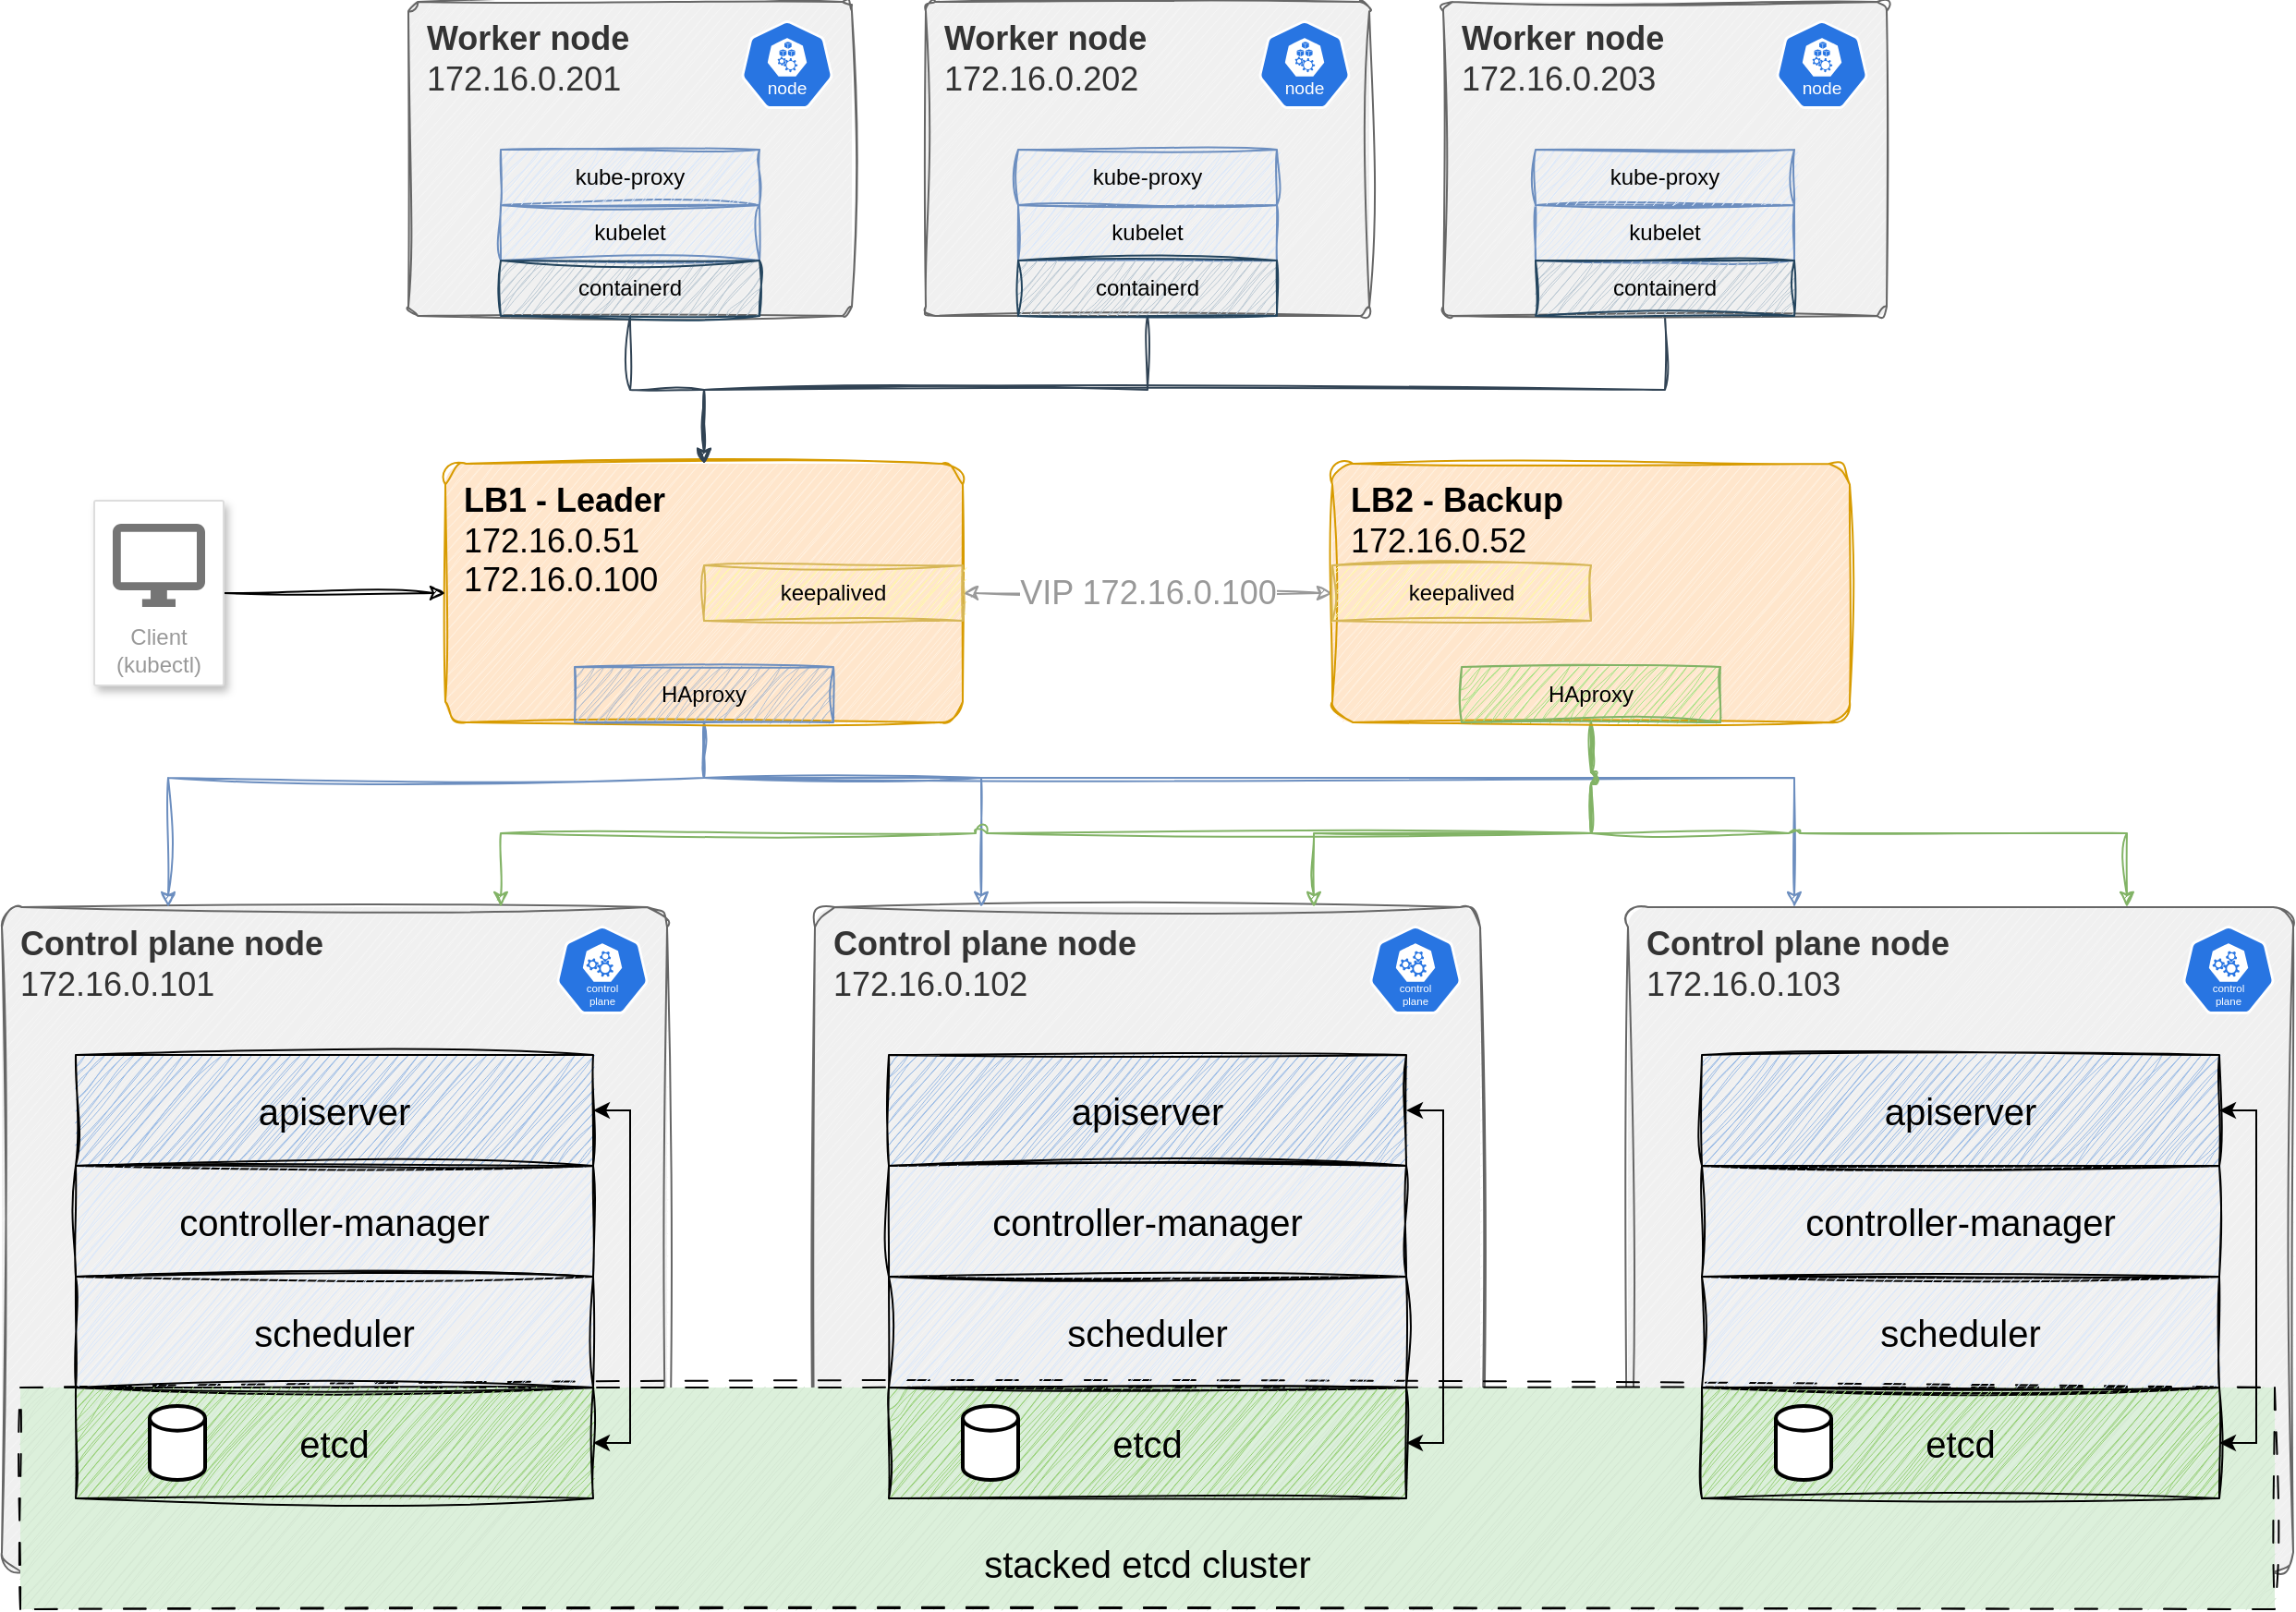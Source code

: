 <mxfile version="22.1.21" type="device">
  <diagram name="Page-1" id="zR7LsNewzfryzFqCTl4k">
    <mxGraphModel dx="1728" dy="2098" grid="1" gridSize="10" guides="1" tooltips="1" connect="1" arrows="1" fold="1" page="1" pageScale="1" pageWidth="850" pageHeight="1100" math="0" shadow="0">
      <root>
        <mxCell id="0" />
        <mxCell id="1" style="locked=1;" parent="0" />
        <mxCell id="vf9TmU0PU9OOiWveSIoE-2" value="" style="rounded=1;whiteSpace=wrap;html=1;fillColor=#F0F0F0;fontColor=#333333;strokeColor=none;align=left;verticalAlign=top;fontStyle=1;fontSize=18;spacingTop=5;spacing=0;spacingLeft=10;arcSize=3;" vertex="1" parent="1">
          <mxGeometry x="300" y="-250" width="240" height="170" as="geometry" />
        </mxCell>
        <mxCell id="GzmpIsJMWXtsvFWi_bjF-13" value="" style="rounded=1;whiteSpace=wrap;html=1;fillColor=#F0F0F0;fontColor=#333333;strokeColor=none;align=left;verticalAlign=top;fontStyle=1;fontSize=18;spacingTop=5;spacing=0;spacingLeft=10;arcSize=3;" parent="1" vertex="1">
          <mxGeometry x="520" y="240" width="360" height="360" as="geometry" />
        </mxCell>
        <mxCell id="GzmpIsJMWXtsvFWi_bjF-1" value="" style="rounded=1;whiteSpace=wrap;html=1;fillColor=#F0F0F0;fontColor=#333333;strokeColor=none;align=left;verticalAlign=top;fontStyle=1;fontSize=18;spacingTop=5;spacing=0;spacingLeft=10;arcSize=3;" parent="1" vertex="1">
          <mxGeometry x="80" y="240" width="360" height="360" as="geometry" />
        </mxCell>
        <mxCell id="GzmpIsJMWXtsvFWi_bjF-21" value="" style="rounded=1;whiteSpace=wrap;html=1;fillColor=#F0F0F0;fontColor=#333333;strokeColor=none;align=left;verticalAlign=top;fontStyle=1;fontSize=18;spacingTop=5;spacing=0;spacingLeft=10;arcSize=3;" parent="1" vertex="1">
          <mxGeometry x="960" y="240" width="360" height="360" as="geometry" />
        </mxCell>
        <mxCell id="GzmpIsJMWXtsvFWi_bjF-44" value="&lt;span style=&quot;font-weight: normal;&quot;&gt;&lt;br&gt;&lt;/span&gt;" style="rounded=1;whiteSpace=wrap;html=1;fillColor=#ffe6cc;strokeColor=none;align=left;verticalAlign=top;fontStyle=1;fontSize=18;spacingTop=5;spacing=0;spacingLeft=10;arcSize=8;fillStyle=auto;" parent="1" vertex="1">
          <mxGeometry x="320" width="280" height="140" as="geometry" />
        </mxCell>
        <mxCell id="GzmpIsJMWXtsvFWi_bjF-45" value="" style="rounded=1;whiteSpace=wrap;html=1;fillColor=#ffe6cc;strokeColor=none;align=left;verticalAlign=top;fontStyle=1;fontSize=18;spacingTop=5;spacing=0;spacingLeft=10;arcSize=8;fillStyle=auto;" parent="1" vertex="1">
          <mxGeometry x="800" width="280" height="140" as="geometry" />
        </mxCell>
        <mxCell id="GzmpIsJMWXtsvFWi_bjF-86" value="" style="rounded=1;whiteSpace=wrap;html=1;fillColor=#F0F0F0;fontColor=#333333;strokeColor=none;align=left;verticalAlign=top;fontStyle=1;fontSize=18;spacingTop=5;spacing=0;spacingLeft=10;arcSize=3;" parent="1" vertex="1">
          <mxGeometry x="580" y="-250" width="240" height="170" as="geometry" />
        </mxCell>
        <mxCell id="GzmpIsJMWXtsvFWi_bjF-92" value="" style="rounded=1;whiteSpace=wrap;html=1;fillColor=#F0F0F0;fontColor=#333333;strokeColor=none;align=left;verticalAlign=top;fontStyle=1;fontSize=18;spacingTop=5;spacing=0;spacingLeft=10;arcSize=3;" parent="1" vertex="1">
          <mxGeometry x="860" y="-250" width="240" height="170" as="geometry" />
        </mxCell>
        <mxCell id="vf9TmU0PU9OOiWveSIoE-3" value="sketch" style="locked=1;" parent="0" />
        <mxCell id="vf9TmU0PU9OOiWveSIoE-73" value="Control plane node&lt;br&gt;&lt;span style=&quot;font-weight: normal;&quot;&gt;172.16.0.103&lt;/span&gt;" style="rounded=1;whiteSpace=wrap;html=1;fillColor=#f5f5f5;fontColor=#333333;strokeColor=#666666;align=left;verticalAlign=top;fontStyle=1;fontSize=18;spacingTop=5;spacing=0;spacingLeft=10;arcSize=3;sketch=1;curveFitting=1;jiggle=2;" vertex="1" parent="vf9TmU0PU9OOiWveSIoE-3">
          <mxGeometry x="960" y="240" width="360" height="360" as="geometry" />
        </mxCell>
        <mxCell id="vf9TmU0PU9OOiWveSIoE-72" value="Control plane node&lt;br&gt;&lt;span style=&quot;font-weight: normal;&quot;&gt;172.16.0.101&lt;/span&gt;" style="rounded=1;whiteSpace=wrap;html=1;fillColor=#f5f5f5;fontColor=#333333;strokeColor=#666666;align=left;verticalAlign=top;fontStyle=1;fontSize=18;spacingTop=5;spacing=0;spacingLeft=10;arcSize=3;sketch=1;curveFitting=1;jiggle=2;" vertex="1" parent="vf9TmU0PU9OOiWveSIoE-3">
          <mxGeometry x="80" y="240" width="360" height="360" as="geometry" />
        </mxCell>
        <mxCell id="vf9TmU0PU9OOiWveSIoE-71" value="Control plane node&lt;br&gt;&lt;span style=&quot;font-weight: normal;&quot;&gt;172.16.0.102&lt;/span&gt;" style="rounded=1;whiteSpace=wrap;html=1;fillColor=#f5f5f5;fontColor=#333333;strokeColor=#666666;align=left;verticalAlign=top;fontStyle=1;fontSize=18;spacingTop=5;spacing=0;spacingLeft=10;arcSize=3;sketch=1;curveFitting=1;jiggle=2;" vertex="1" parent="vf9TmU0PU9OOiWveSIoE-3">
          <mxGeometry x="520" y="240" width="360" height="360" as="geometry" />
        </mxCell>
        <mxCell id="vf9TmU0PU9OOiWveSIoE-74" value="" style="rounded=0;whiteSpace=wrap;html=1;fillColor=#DCF0DB;strokeColor=none;dashed=1;verticalAlign=bottom;fontSize=20;spacingBottom=10;perimeterSpacing=2;dashPattern=12 12;glass=0;" vertex="1" parent="vf9TmU0PU9OOiWveSIoE-3">
          <mxGeometry x="90" y="500" width="1220" height="120" as="geometry" />
        </mxCell>
        <mxCell id="vf9TmU0PU9OOiWveSIoE-9" value="stacked etcd cluster" style="rounded=0;whiteSpace=wrap;html=1;fillColor=#d5e8d4;strokeColor=default;dashed=1;verticalAlign=bottom;fontSize=20;spacingBottom=10;perimeterSpacing=2;dashPattern=12 12;glass=0;sketch=1;curveFitting=1;jiggle=2;" vertex="1" parent="vf9TmU0PU9OOiWveSIoE-3">
          <mxGeometry x="90" y="500" width="1220" height="120" as="geometry" />
        </mxCell>
        <mxCell id="vf9TmU0PU9OOiWveSIoE-45" value="Worker node&lt;br&gt;&lt;span style=&quot;font-weight: normal;&quot;&gt;172.16.0.201&lt;/span&gt;" style="rounded=1;whiteSpace=wrap;html=1;fillColor=#f5f5f5;fontColor=#333333;strokeColor=#666666;align=left;verticalAlign=top;fontStyle=1;fontSize=18;spacingTop=5;spacing=0;spacingLeft=10;arcSize=3;sketch=1;curveFitting=1;jiggle=2;" vertex="1" parent="vf9TmU0PU9OOiWveSIoE-3">
          <mxGeometry x="300" y="-250" width="240" height="170" as="geometry" />
        </mxCell>
        <mxCell id="vf9TmU0PU9OOiWveSIoE-10" value="apiserver" style="rounded=0;whiteSpace=wrap;html=1;fillColor=#98BAE6;strokeColor=default;fontSize=20;sketch=1;curveFitting=1;jiggle=2;" vertex="1" parent="vf9TmU0PU9OOiWveSIoE-3">
          <mxGeometry x="120" y="320" width="280" height="60" as="geometry" />
        </mxCell>
        <mxCell id="vf9TmU0PU9OOiWveSIoE-11" value="controller-manager" style="rounded=0;whiteSpace=wrap;html=1;fillColor=#dae8fc;strokeColor=default;fontSize=20;sketch=1;curveFitting=1;jiggle=2;" vertex="1" parent="vf9TmU0PU9OOiWveSIoE-3">
          <mxGeometry x="120" y="380" width="280" height="60" as="geometry" />
        </mxCell>
        <mxCell id="vf9TmU0PU9OOiWveSIoE-12" value="scheduler" style="rounded=0;whiteSpace=wrap;html=1;fillColor=#dae8fc;strokeColor=default;fontSize=20;sketch=1;curveFitting=1;jiggle=2;" vertex="1" parent="vf9TmU0PU9OOiWveSIoE-3">
          <mxGeometry x="120" y="440" width="280" height="60" as="geometry" />
        </mxCell>
        <mxCell id="vf9TmU0PU9OOiWveSIoE-13" style="edgeStyle=orthogonalEdgeStyle;rounded=0;orthogonalLoop=1;jettySize=auto;html=1;exitX=1;exitY=0.5;exitDx=0;exitDy=0;entryX=1;entryY=0.5;entryDx=0;entryDy=0;startArrow=classic;startFill=1;" edge="1" parent="vf9TmU0PU9OOiWveSIoE-3" source="vf9TmU0PU9OOiWveSIoE-60" target="vf9TmU0PU9OOiWveSIoE-10">
          <mxGeometry relative="1" as="geometry" />
        </mxCell>
        <mxCell id="vf9TmU0PU9OOiWveSIoE-14" value="apiserver" style="rounded=0;whiteSpace=wrap;html=1;fillColor=#98BAE6;strokeColor=default;fontSize=20;sketch=1;curveFitting=1;jiggle=2;" vertex="1" parent="vf9TmU0PU9OOiWveSIoE-3">
          <mxGeometry x="560" y="320" width="280" height="60" as="geometry" />
        </mxCell>
        <mxCell id="vf9TmU0PU9OOiWveSIoE-15" value="controller-manager" style="rounded=0;whiteSpace=wrap;html=1;fillColor=#dae8fc;strokeColor=default;fontSize=20;sketch=1;curveFitting=1;jiggle=2;" vertex="1" parent="vf9TmU0PU9OOiWveSIoE-3">
          <mxGeometry x="560" y="380" width="280" height="60" as="geometry" />
        </mxCell>
        <mxCell id="vf9TmU0PU9OOiWveSIoE-16" value="scheduler" style="rounded=0;whiteSpace=wrap;html=1;fillColor=#dae8fc;strokeColor=default;fontSize=20;sketch=1;curveFitting=1;jiggle=2;" vertex="1" parent="vf9TmU0PU9OOiWveSIoE-3">
          <mxGeometry x="560" y="440" width="280" height="60" as="geometry" />
        </mxCell>
        <mxCell id="vf9TmU0PU9OOiWveSIoE-17" style="edgeStyle=orthogonalEdgeStyle;rounded=0;orthogonalLoop=1;jettySize=auto;html=1;exitX=1;exitY=0.5;exitDx=0;exitDy=0;entryX=1;entryY=0.5;entryDx=0;entryDy=0;startArrow=classic;startFill=1;" edge="1" parent="vf9TmU0PU9OOiWveSIoE-3" source="vf9TmU0PU9OOiWveSIoE-62" target="vf9TmU0PU9OOiWveSIoE-14">
          <mxGeometry relative="1" as="geometry" />
        </mxCell>
        <mxCell id="vf9TmU0PU9OOiWveSIoE-18" value="apiserver" style="rounded=0;whiteSpace=wrap;html=1;fillColor=#98BAE6;strokeColor=default;fontSize=20;sketch=1;curveFitting=1;jiggle=2;" vertex="1" parent="vf9TmU0PU9OOiWveSIoE-3">
          <mxGeometry x="1000" y="320" width="280" height="60" as="geometry" />
        </mxCell>
        <mxCell id="vf9TmU0PU9OOiWveSIoE-19" value="controller-manager" style="rounded=0;whiteSpace=wrap;html=1;fillColor=#dae8fc;strokeColor=default;fontSize=20;sketch=1;curveFitting=1;jiggle=2;" vertex="1" parent="vf9TmU0PU9OOiWveSIoE-3">
          <mxGeometry x="1000" y="380" width="280" height="60" as="geometry" />
        </mxCell>
        <mxCell id="vf9TmU0PU9OOiWveSIoE-20" value="scheduler" style="rounded=0;whiteSpace=wrap;html=1;fillColor=#dae8fc;strokeColor=default;fontSize=20;sketch=1;curveFitting=1;jiggle=2;" vertex="1" parent="vf9TmU0PU9OOiWveSIoE-3">
          <mxGeometry x="1000" y="440" width="280" height="60" as="geometry" />
        </mxCell>
        <mxCell id="vf9TmU0PU9OOiWveSIoE-21" style="edgeStyle=orthogonalEdgeStyle;rounded=0;orthogonalLoop=1;jettySize=auto;html=1;exitX=1;exitY=0.5;exitDx=0;exitDy=0;entryX=1;entryY=0.5;entryDx=0;entryDy=0;startArrow=classic;startFill=1;" edge="1" parent="vf9TmU0PU9OOiWveSIoE-3" source="vf9TmU0PU9OOiWveSIoE-64" target="vf9TmU0PU9OOiWveSIoE-18">
          <mxGeometry relative="1" as="geometry" />
        </mxCell>
        <mxCell id="vf9TmU0PU9OOiWveSIoE-22" style="edgeStyle=orthogonalEdgeStyle;rounded=0;orthogonalLoop=1;jettySize=auto;html=1;exitX=1;exitY=0.5;exitDx=0;exitDy=0;entryX=0;entryY=0.5;entryDx=0;entryDy=0;startArrow=classic;startFill=1;strokeColor=#999999;sketch=1;curveFitting=1;jiggle=2;" edge="1" parent="vf9TmU0PU9OOiWveSIoE-3" source="vf9TmU0PU9OOiWveSIoE-27" target="vf9TmU0PU9OOiWveSIoE-31">
          <mxGeometry relative="1" as="geometry" />
        </mxCell>
        <mxCell id="vf9TmU0PU9OOiWveSIoE-23" value="VIP 172.16.0.100" style="edgeLabel;html=1;align=center;verticalAlign=middle;resizable=0;points=[];spacing=5;spacingTop=5;spacingLeft=5;spacingBottom=5;spacingRight=5;fontSize=18;fontColor=#999999;" vertex="1" connectable="0" parent="vf9TmU0PU9OOiWveSIoE-22">
          <mxGeometry relative="1" as="geometry">
            <mxPoint as="offset" />
          </mxGeometry>
        </mxCell>
        <mxCell id="vf9TmU0PU9OOiWveSIoE-24" style="edgeStyle=orthogonalEdgeStyle;rounded=0;orthogonalLoop=1;jettySize=auto;html=1;exitX=0.5;exitY=1;exitDx=0;exitDy=0;entryX=0.25;entryY=0;entryDx=0;entryDy=0;jumpStyle=arc;fillColor=#dae8fc;strokeColor=#6c8ebf;strokeWidth=1;sketch=1;curveFitting=1;jiggle=2;" edge="1" parent="vf9TmU0PU9OOiWveSIoE-3" source="vf9TmU0PU9OOiWveSIoE-27">
          <mxGeometry relative="1" as="geometry">
            <Array as="points">
              <mxPoint x="460" y="170" />
              <mxPoint x="170" y="170" />
            </Array>
            <mxPoint x="170" y="240" as="targetPoint" />
          </mxGeometry>
        </mxCell>
        <mxCell id="vf9TmU0PU9OOiWveSIoE-25" style="edgeStyle=orthogonalEdgeStyle;rounded=0;orthogonalLoop=1;jettySize=auto;html=1;exitX=0.5;exitY=1;exitDx=0;exitDy=0;entryX=0.25;entryY=0;entryDx=0;entryDy=0;jumpStyle=arc;fillColor=#dae8fc;strokeColor=#6c8ebf;strokeWidth=1;sketch=1;curveFitting=1;jiggle=2;" edge="1" parent="vf9TmU0PU9OOiWveSIoE-3" source="vf9TmU0PU9OOiWveSIoE-27">
          <mxGeometry relative="1" as="geometry">
            <Array as="points">
              <mxPoint x="460" y="170" />
              <mxPoint x="610" y="170" />
            </Array>
            <mxPoint x="610" y="240" as="targetPoint" />
          </mxGeometry>
        </mxCell>
        <mxCell id="vf9TmU0PU9OOiWveSIoE-26" style="edgeStyle=orthogonalEdgeStyle;rounded=0;orthogonalLoop=1;jettySize=auto;html=1;exitX=0.5;exitY=1;exitDx=0;exitDy=0;entryX=0.25;entryY=0;entryDx=0;entryDy=0;jumpStyle=arc;fillColor=#dae8fc;strokeColor=#6c8ebf;strokeWidth=1;sketch=1;curveFitting=1;jiggle=2;" edge="1" parent="vf9TmU0PU9OOiWveSIoE-3" source="vf9TmU0PU9OOiWveSIoE-27">
          <mxGeometry relative="1" as="geometry">
            <Array as="points">
              <mxPoint x="460" y="170" />
              <mxPoint x="1050" y="170" />
            </Array>
            <mxPoint x="1050" y="240" as="targetPoint" />
          </mxGeometry>
        </mxCell>
        <mxCell id="vf9TmU0PU9OOiWveSIoE-27" value="LB1 - Leader&lt;br&gt;&lt;span style=&quot;font-weight: normal;&quot;&gt;172.16.0.51&lt;br&gt;172.16.0.100&lt;br&gt;&lt;/span&gt;" style="rounded=1;whiteSpace=wrap;html=1;fillColor=#FFF1E0;strokeColor=#d79b00;align=left;verticalAlign=top;fontStyle=1;fontSize=18;spacingTop=5;spacing=0;spacingLeft=10;arcSize=8;sketch=1;curveFitting=1;jiggle=2;" vertex="1" parent="vf9TmU0PU9OOiWveSIoE-3">
          <mxGeometry x="320" width="280" height="140" as="geometry" />
        </mxCell>
        <mxCell id="vf9TmU0PU9OOiWveSIoE-28" style="edgeStyle=orthogonalEdgeStyle;rounded=0;orthogonalLoop=1;jettySize=auto;html=1;exitX=0.5;exitY=1;exitDx=0;exitDy=0;entryX=0.75;entryY=0;entryDx=0;entryDy=0;jumpStyle=arc;fillColor=#d5e8d4;strokeColor=#82b366;strokeWidth=1;sketch=1;curveFitting=1;jiggle=2;" edge="1" parent="vf9TmU0PU9OOiWveSIoE-3" source="vf9TmU0PU9OOiWveSIoE-31">
          <mxGeometry relative="1" as="geometry">
            <Array as="points">
              <mxPoint x="940" y="200" />
              <mxPoint x="1230" y="200" />
            </Array>
            <mxPoint x="1230" y="240" as="targetPoint" />
          </mxGeometry>
        </mxCell>
        <mxCell id="vf9TmU0PU9OOiWveSIoE-29" style="edgeStyle=orthogonalEdgeStyle;rounded=0;orthogonalLoop=1;jettySize=auto;html=1;exitX=0.5;exitY=1;exitDx=0;exitDy=0;entryX=0.75;entryY=0;entryDx=0;entryDy=0;jumpStyle=arc;fillColor=#d5e8d4;strokeColor=#82b366;strokeWidth=1;sketch=1;curveFitting=1;jiggle=2;" edge="1" parent="vf9TmU0PU9OOiWveSIoE-3" source="vf9TmU0PU9OOiWveSIoE-31">
          <mxGeometry relative="1" as="geometry">
            <Array as="points">
              <mxPoint x="940" y="200" />
              <mxPoint x="790" y="200" />
            </Array>
            <mxPoint x="790" y="240" as="targetPoint" />
          </mxGeometry>
        </mxCell>
        <mxCell id="vf9TmU0PU9OOiWveSIoE-30" style="edgeStyle=orthogonalEdgeStyle;rounded=0;orthogonalLoop=1;jettySize=auto;html=1;exitX=0.5;exitY=1;exitDx=0;exitDy=0;entryX=0.75;entryY=0;entryDx=0;entryDy=0;jumpStyle=arc;fillColor=#d5e8d4;strokeColor=#82b366;strokeWidth=1;sketch=1;curveFitting=1;jiggle=2;" edge="1" parent="vf9TmU0PU9OOiWveSIoE-3" source="vf9TmU0PU9OOiWveSIoE-31">
          <mxGeometry relative="1" as="geometry">
            <Array as="points">
              <mxPoint x="940" y="200" />
              <mxPoint x="350" y="200" />
            </Array>
            <mxPoint x="350" y="240" as="targetPoint" />
          </mxGeometry>
        </mxCell>
        <mxCell id="vf9TmU0PU9OOiWveSIoE-31" value="LB2 - Backup&lt;br&gt;&lt;span style=&quot;font-weight: normal;&quot;&gt;172.16.0.52&lt;/span&gt;" style="rounded=1;whiteSpace=wrap;html=1;fillColor=#FFF1E0;strokeColor=#d79b00;align=left;verticalAlign=top;fontStyle=1;fontSize=18;spacingTop=5;spacing=0;spacingLeft=10;arcSize=8;sketch=1;curveFitting=1;jiggle=2;" vertex="1" parent="vf9TmU0PU9OOiWveSIoE-3">
          <mxGeometry x="800" width="280" height="140" as="geometry" />
        </mxCell>
        <mxCell id="vf9TmU0PU9OOiWveSIoE-32" value="keepalived" style="rounded=0;whiteSpace=wrap;html=1;fillColor=#FFF9A8;strokeColor=#d6b656;sketch=1;curveFitting=1;jiggle=2;" vertex="1" parent="vf9TmU0PU9OOiWveSIoE-3">
          <mxGeometry x="460" y="55" width="140" height="30" as="geometry" />
        </mxCell>
        <mxCell id="vf9TmU0PU9OOiWveSIoE-33" value="keepalived" style="rounded=0;whiteSpace=wrap;html=1;fillColor=#FFF9A8;strokeColor=#d6b656;sketch=1;curveFitting=1;jiggle=2;" vertex="1" parent="vf9TmU0PU9OOiWveSIoE-3">
          <mxGeometry x="800" y="55" width="140" height="30" as="geometry" />
        </mxCell>
        <mxCell id="vf9TmU0PU9OOiWveSIoE-34" value="HAproxy" style="rounded=0;whiteSpace=wrap;html=1;fillColor=#B3BECF;strokeColor=#6c8ebf;sketch=1;curveFitting=1;jiggle=2;" vertex="1" parent="vf9TmU0PU9OOiWveSIoE-3">
          <mxGeometry x="390" y="110" width="140" height="30" as="geometry" />
        </mxCell>
        <mxCell id="vf9TmU0PU9OOiWveSIoE-35" value="HAproxy" style="rounded=0;whiteSpace=wrap;html=1;fillColor=#A5E382;strokeColor=#82b366;sketch=1;curveFitting=1;jiggle=2;" vertex="1" parent="vf9TmU0PU9OOiWveSIoE-3">
          <mxGeometry x="870" y="110" width="140" height="30" as="geometry" />
        </mxCell>
        <mxCell id="vf9TmU0PU9OOiWveSIoE-36" style="edgeStyle=orthogonalEdgeStyle;rounded=0;orthogonalLoop=1;jettySize=auto;html=1;exitX=0.5;exitY=1;exitDx=0;exitDy=0;entryX=0.5;entryY=0;entryDx=0;entryDy=0;fillColor=#647687;strokeColor=#314354;sketch=1;curveFitting=1;jiggle=2;" edge="1" parent="vf9TmU0PU9OOiWveSIoE-3" source="vf9TmU0PU9OOiWveSIoE-45" target="vf9TmU0PU9OOiWveSIoE-27">
          <mxGeometry relative="1" as="geometry" />
        </mxCell>
        <mxCell id="vf9TmU0PU9OOiWveSIoE-37" style="edgeStyle=orthogonalEdgeStyle;rounded=0;orthogonalLoop=1;jettySize=auto;html=1;exitX=0.5;exitY=1;exitDx=0;exitDy=0;entryX=0.5;entryY=0;entryDx=0;entryDy=0;fillColor=#647687;strokeColor=#314354;sketch=1;curveFitting=1;jiggle=2;" edge="1" parent="vf9TmU0PU9OOiWveSIoE-3" source="vf9TmU0PU9OOiWveSIoE-54" target="vf9TmU0PU9OOiWveSIoE-27">
          <mxGeometry relative="1" as="geometry">
            <mxPoint x="700" y="-80.0" as="sourcePoint" />
          </mxGeometry>
        </mxCell>
        <mxCell id="vf9TmU0PU9OOiWveSIoE-38" style="edgeStyle=orthogonalEdgeStyle;rounded=0;orthogonalLoop=1;jettySize=auto;html=1;exitX=0.5;exitY=1;exitDx=0;exitDy=0;entryX=0.5;entryY=0;entryDx=0;entryDy=0;fillColor=#647687;strokeColor=#314354;sketch=1;curveFitting=1;jiggle=2;" edge="1" parent="vf9TmU0PU9OOiWveSIoE-3" source="vf9TmU0PU9OOiWveSIoE-59" target="vf9TmU0PU9OOiWveSIoE-27">
          <mxGeometry relative="1" as="geometry">
            <mxPoint x="980" y="-80.0" as="sourcePoint" />
          </mxGeometry>
        </mxCell>
        <mxCell id="vf9TmU0PU9OOiWveSIoE-39" value="" style="aspect=fixed;sketch=0;html=1;dashed=0;whitespace=wrap;fillColor=#2875E2;strokeColor=#ffffff;points=[[0.005,0.63,0],[0.1,0.2,0],[0.9,0.2,0],[0.5,0,0],[0.995,0.63,0],[0.72,0.99,0],[0.5,1,0],[0.28,0.99,0]];shape=mxgraph.kubernetes.icon2;kubernetesLabel=1;prIcon=control_plane" vertex="1" parent="vf9TmU0PU9OOiWveSIoE-3">
          <mxGeometry x="380" y="250" width="50" height="48" as="geometry" />
        </mxCell>
        <mxCell id="vf9TmU0PU9OOiWveSIoE-40" value="" style="aspect=fixed;sketch=0;html=1;dashed=0;whitespace=wrap;fillColor=#2875E2;strokeColor=#ffffff;points=[[0.005,0.63,0],[0.1,0.2,0],[0.9,0.2,0],[0.5,0,0],[0.995,0.63,0],[0.72,0.99,0],[0.5,1,0],[0.28,0.99,0]];shape=mxgraph.kubernetes.icon2;kubernetesLabel=1;prIcon=control_plane" vertex="1" parent="vf9TmU0PU9OOiWveSIoE-3">
          <mxGeometry x="820" y="250" width="50" height="48" as="geometry" />
        </mxCell>
        <mxCell id="vf9TmU0PU9OOiWveSIoE-41" value="" style="aspect=fixed;sketch=0;html=1;dashed=0;whitespace=wrap;fillColor=#2875E2;strokeColor=#ffffff;points=[[0.005,0.63,0],[0.1,0.2,0],[0.9,0.2,0],[0.5,0,0],[0.995,0.63,0],[0.72,0.99,0],[0.5,1,0],[0.28,0.99,0]];shape=mxgraph.kubernetes.icon2;kubernetesLabel=1;prIcon=control_plane" vertex="1" parent="vf9TmU0PU9OOiWveSIoE-3">
          <mxGeometry x="1260" y="250" width="50" height="48" as="geometry" />
        </mxCell>
        <mxCell id="vf9TmU0PU9OOiWveSIoE-42" style="edgeStyle=orthogonalEdgeStyle;rounded=0;orthogonalLoop=1;jettySize=auto;html=1;exitX=1;exitY=0.5;exitDx=0;exitDy=0;entryX=0;entryY=0.5;entryDx=0;entryDy=0;sketch=1;curveFitting=1;jiggle=2;" edge="1" parent="vf9TmU0PU9OOiWveSIoE-3" source="vf9TmU0PU9OOiWveSIoE-43" target="vf9TmU0PU9OOiWveSIoE-27">
          <mxGeometry relative="1" as="geometry" />
        </mxCell>
        <mxCell id="vf9TmU0PU9OOiWveSIoE-43" value="Client (kubectl)" style="strokeColor=#dddddd;shadow=1;strokeWidth=1;rounded=1;absoluteArcSize=1;arcSize=2;labelPosition=center;verticalLabelPosition=middle;align=center;verticalAlign=bottom;spacingLeft=0;fontColor=#999999;fontSize=12;whiteSpace=wrap;spacingBottom=2;html=1;" vertex="1" parent="vf9TmU0PU9OOiWveSIoE-3">
          <mxGeometry x="130" y="20" width="70" height="100" as="geometry" />
        </mxCell>
        <mxCell id="vf9TmU0PU9OOiWveSIoE-44" value="" style="sketch=0;dashed=0;connectable=0;html=1;fillColor=#757575;strokeColor=none;shape=mxgraph.gcp2.desktop;part=1;" vertex="1" parent="vf9TmU0PU9OOiWveSIoE-43">
          <mxGeometry x="0.5" width="50" height="45" relative="1" as="geometry">
            <mxPoint x="-25" y="12.5" as="offset" />
          </mxGeometry>
        </mxCell>
        <mxCell id="vf9TmU0PU9OOiWveSIoE-46" value="" style="aspect=fixed;sketch=0;html=1;dashed=0;whitespace=wrap;fillColor=#2875E2;strokeColor=#ffffff;points=[[0.005,0.63,0],[0.1,0.2,0],[0.9,0.2,0],[0.5,0,0],[0.995,0.63,0],[0.72,0.99,0],[0.5,1,0],[0.28,0.99,0]];shape=mxgraph.kubernetes.icon2;kubernetesLabel=1;prIcon=node" vertex="1" parent="vf9TmU0PU9OOiWveSIoE-3">
          <mxGeometry x="480" y="-240" width="50" height="48" as="geometry" />
        </mxCell>
        <mxCell id="vf9TmU0PU9OOiWveSIoE-47" value="kubelet" style="rounded=0;whiteSpace=wrap;html=1;fillColor=#dae8fc;strokeColor=#6c8ebf;sketch=1;curveFitting=1;jiggle=2;" vertex="1" parent="vf9TmU0PU9OOiWveSIoE-3">
          <mxGeometry x="350" y="-140" width="140" height="30" as="geometry" />
        </mxCell>
        <mxCell id="vf9TmU0PU9OOiWveSIoE-48" value="kube-proxy" style="rounded=0;whiteSpace=wrap;html=1;fillColor=#dae8fc;strokeColor=#6c8ebf;sketch=1;curveFitting=1;jiggle=2;" vertex="1" parent="vf9TmU0PU9OOiWveSIoE-3">
          <mxGeometry x="350" y="-170" width="140" height="30" as="geometry" />
        </mxCell>
        <mxCell id="vf9TmU0PU9OOiWveSIoE-49" value="containerd" style="rounded=0;whiteSpace=wrap;html=1;fillColor=#bac8d3;strokeColor=#23445d;sketch=1;curveFitting=1;jiggle=2;shadow=0;" vertex="1" parent="vf9TmU0PU9OOiWveSIoE-3">
          <mxGeometry x="350" y="-110" width="140" height="30" as="geometry" />
        </mxCell>
        <mxCell id="vf9TmU0PU9OOiWveSIoE-50" value="Worker node&lt;br&gt;&lt;span style=&quot;font-weight: normal;&quot;&gt;172.16.0.202&lt;/span&gt;" style="rounded=1;whiteSpace=wrap;html=1;fillColor=#f5f5f5;fontColor=#333333;strokeColor=#666666;align=left;verticalAlign=top;fontStyle=1;fontSize=18;spacingTop=5;spacing=0;spacingLeft=10;arcSize=3;sketch=1;curveFitting=1;jiggle=2;" vertex="1" parent="vf9TmU0PU9OOiWveSIoE-3">
          <mxGeometry x="580" y="-250" width="240" height="170" as="geometry" />
        </mxCell>
        <mxCell id="vf9TmU0PU9OOiWveSIoE-51" value="" style="aspect=fixed;sketch=0;html=1;dashed=0;whitespace=wrap;fillColor=#2875E2;strokeColor=#ffffff;points=[[0.005,0.63,0],[0.1,0.2,0],[0.9,0.2,0],[0.5,0,0],[0.995,0.63,0],[0.72,0.99,0],[0.5,1,0],[0.28,0.99,0]];shape=mxgraph.kubernetes.icon2;kubernetesLabel=1;prIcon=node" vertex="1" parent="vf9TmU0PU9OOiWveSIoE-3">
          <mxGeometry x="760" y="-240" width="50" height="48" as="geometry" />
        </mxCell>
        <mxCell id="vf9TmU0PU9OOiWveSIoE-52" value="kubelet" style="rounded=0;whiteSpace=wrap;html=1;fillColor=#dae8fc;strokeColor=#6c8ebf;sketch=1;curveFitting=1;jiggle=2;" vertex="1" parent="vf9TmU0PU9OOiWveSIoE-3">
          <mxGeometry x="630" y="-140" width="140" height="30" as="geometry" />
        </mxCell>
        <mxCell id="vf9TmU0PU9OOiWveSIoE-53" value="kube-proxy" style="rounded=0;whiteSpace=wrap;html=1;fillColor=#dae8fc;strokeColor=#6c8ebf;sketch=1;curveFitting=1;jiggle=2;" vertex="1" parent="vf9TmU0PU9OOiWveSIoE-3">
          <mxGeometry x="630" y="-170" width="140" height="30" as="geometry" />
        </mxCell>
        <mxCell id="vf9TmU0PU9OOiWveSIoE-54" value="containerd" style="rounded=0;whiteSpace=wrap;html=1;fillColor=#bac8d3;strokeColor=#23445d;sketch=1;curveFitting=1;jiggle=2;" vertex="1" parent="vf9TmU0PU9OOiWveSIoE-3">
          <mxGeometry x="630" y="-110" width="140" height="30" as="geometry" />
        </mxCell>
        <mxCell id="vf9TmU0PU9OOiWveSIoE-55" value="Worker node&lt;br&gt;&lt;span style=&quot;font-weight: normal;&quot;&gt;172.16.0.203&lt;/span&gt;" style="rounded=1;whiteSpace=wrap;html=1;fillColor=#f5f5f5;fontColor=#333333;strokeColor=#666666;align=left;verticalAlign=top;fontStyle=1;fontSize=18;spacingTop=5;spacing=0;spacingLeft=10;arcSize=3;sketch=1;curveFitting=1;jiggle=2;" vertex="1" parent="vf9TmU0PU9OOiWveSIoE-3">
          <mxGeometry x="860" y="-250" width="240" height="170" as="geometry" />
        </mxCell>
        <mxCell id="vf9TmU0PU9OOiWveSIoE-56" value="" style="aspect=fixed;sketch=0;html=1;dashed=0;whitespace=wrap;fillColor=#2875E2;strokeColor=#ffffff;points=[[0.005,0.63,0],[0.1,0.2,0],[0.9,0.2,0],[0.5,0,0],[0.995,0.63,0],[0.72,0.99,0],[0.5,1,0],[0.28,0.99,0]];shape=mxgraph.kubernetes.icon2;kubernetesLabel=1;prIcon=node" vertex="1" parent="vf9TmU0PU9OOiWveSIoE-3">
          <mxGeometry x="1040" y="-240" width="50" height="48" as="geometry" />
        </mxCell>
        <mxCell id="vf9TmU0PU9OOiWveSIoE-57" value="kubelet" style="rounded=0;whiteSpace=wrap;html=1;fillColor=#dae8fc;strokeColor=#6c8ebf;sketch=1;curveFitting=1;jiggle=2;" vertex="1" parent="vf9TmU0PU9OOiWveSIoE-3">
          <mxGeometry x="910" y="-140" width="140" height="30" as="geometry" />
        </mxCell>
        <mxCell id="vf9TmU0PU9OOiWveSIoE-58" value="kube-proxy" style="rounded=0;whiteSpace=wrap;html=1;fillColor=#dae8fc;strokeColor=#6c8ebf;sketch=1;curveFitting=1;jiggle=2;" vertex="1" parent="vf9TmU0PU9OOiWveSIoE-3">
          <mxGeometry x="910" y="-170" width="140" height="30" as="geometry" />
        </mxCell>
        <mxCell id="vf9TmU0PU9OOiWveSIoE-59" value="containerd" style="rounded=0;whiteSpace=wrap;html=1;fillColor=#bac8d3;strokeColor=#23445d;sketch=1;curveFitting=1;jiggle=2;" vertex="1" parent="vf9TmU0PU9OOiWveSIoE-3">
          <mxGeometry x="910" y="-110" width="140" height="30" as="geometry" />
        </mxCell>
        <mxCell id="vf9TmU0PU9OOiWveSIoE-60" value="etcd" style="rounded=0;whiteSpace=wrap;html=1;fillColor=#97D077;strokeColor=default;fontSize=20;sketch=1;curveFitting=1;jiggle=2;" vertex="1" parent="vf9TmU0PU9OOiWveSIoE-3">
          <mxGeometry x="120" y="500" width="280" height="60" as="geometry" />
        </mxCell>
        <mxCell id="vf9TmU0PU9OOiWveSIoE-61" value="" style="strokeWidth=2;html=1;shape=mxgraph.flowchart.database;whiteSpace=wrap;" vertex="1" parent="vf9TmU0PU9OOiWveSIoE-3">
          <mxGeometry x="160" y="510" width="30" height="40" as="geometry" />
        </mxCell>
        <mxCell id="vf9TmU0PU9OOiWveSIoE-62" value="etcd" style="rounded=0;whiteSpace=wrap;html=1;fillColor=#97d077;strokeColor=default;fontSize=20;sketch=1;curveFitting=1;jiggle=2;" vertex="1" parent="vf9TmU0PU9OOiWveSIoE-3">
          <mxGeometry x="560" y="500" width="280" height="60" as="geometry" />
        </mxCell>
        <mxCell id="vf9TmU0PU9OOiWveSIoE-63" value="" style="strokeWidth=2;html=1;shape=mxgraph.flowchart.database;whiteSpace=wrap;" vertex="1" parent="vf9TmU0PU9OOiWveSIoE-3">
          <mxGeometry x="600" y="510" width="30" height="40" as="geometry" />
        </mxCell>
        <mxCell id="vf9TmU0PU9OOiWveSIoE-64" value="etcd" style="rounded=0;whiteSpace=wrap;html=1;fillColor=#97D077;strokeColor=default;fontSize=20;sketch=1;curveFitting=1;jiggle=2;" vertex="1" parent="vf9TmU0PU9OOiWveSIoE-3">
          <mxGeometry x="1000" y="500" width="280" height="60" as="geometry" />
        </mxCell>
        <mxCell id="vf9TmU0PU9OOiWveSIoE-65" value="" style="strokeWidth=2;html=1;shape=mxgraph.flowchart.database;whiteSpace=wrap;" vertex="1" parent="vf9TmU0PU9OOiWveSIoE-3">
          <mxGeometry x="1040" y="510" width="30" height="40" as="geometry" />
        </mxCell>
      </root>
    </mxGraphModel>
  </diagram>
</mxfile>
